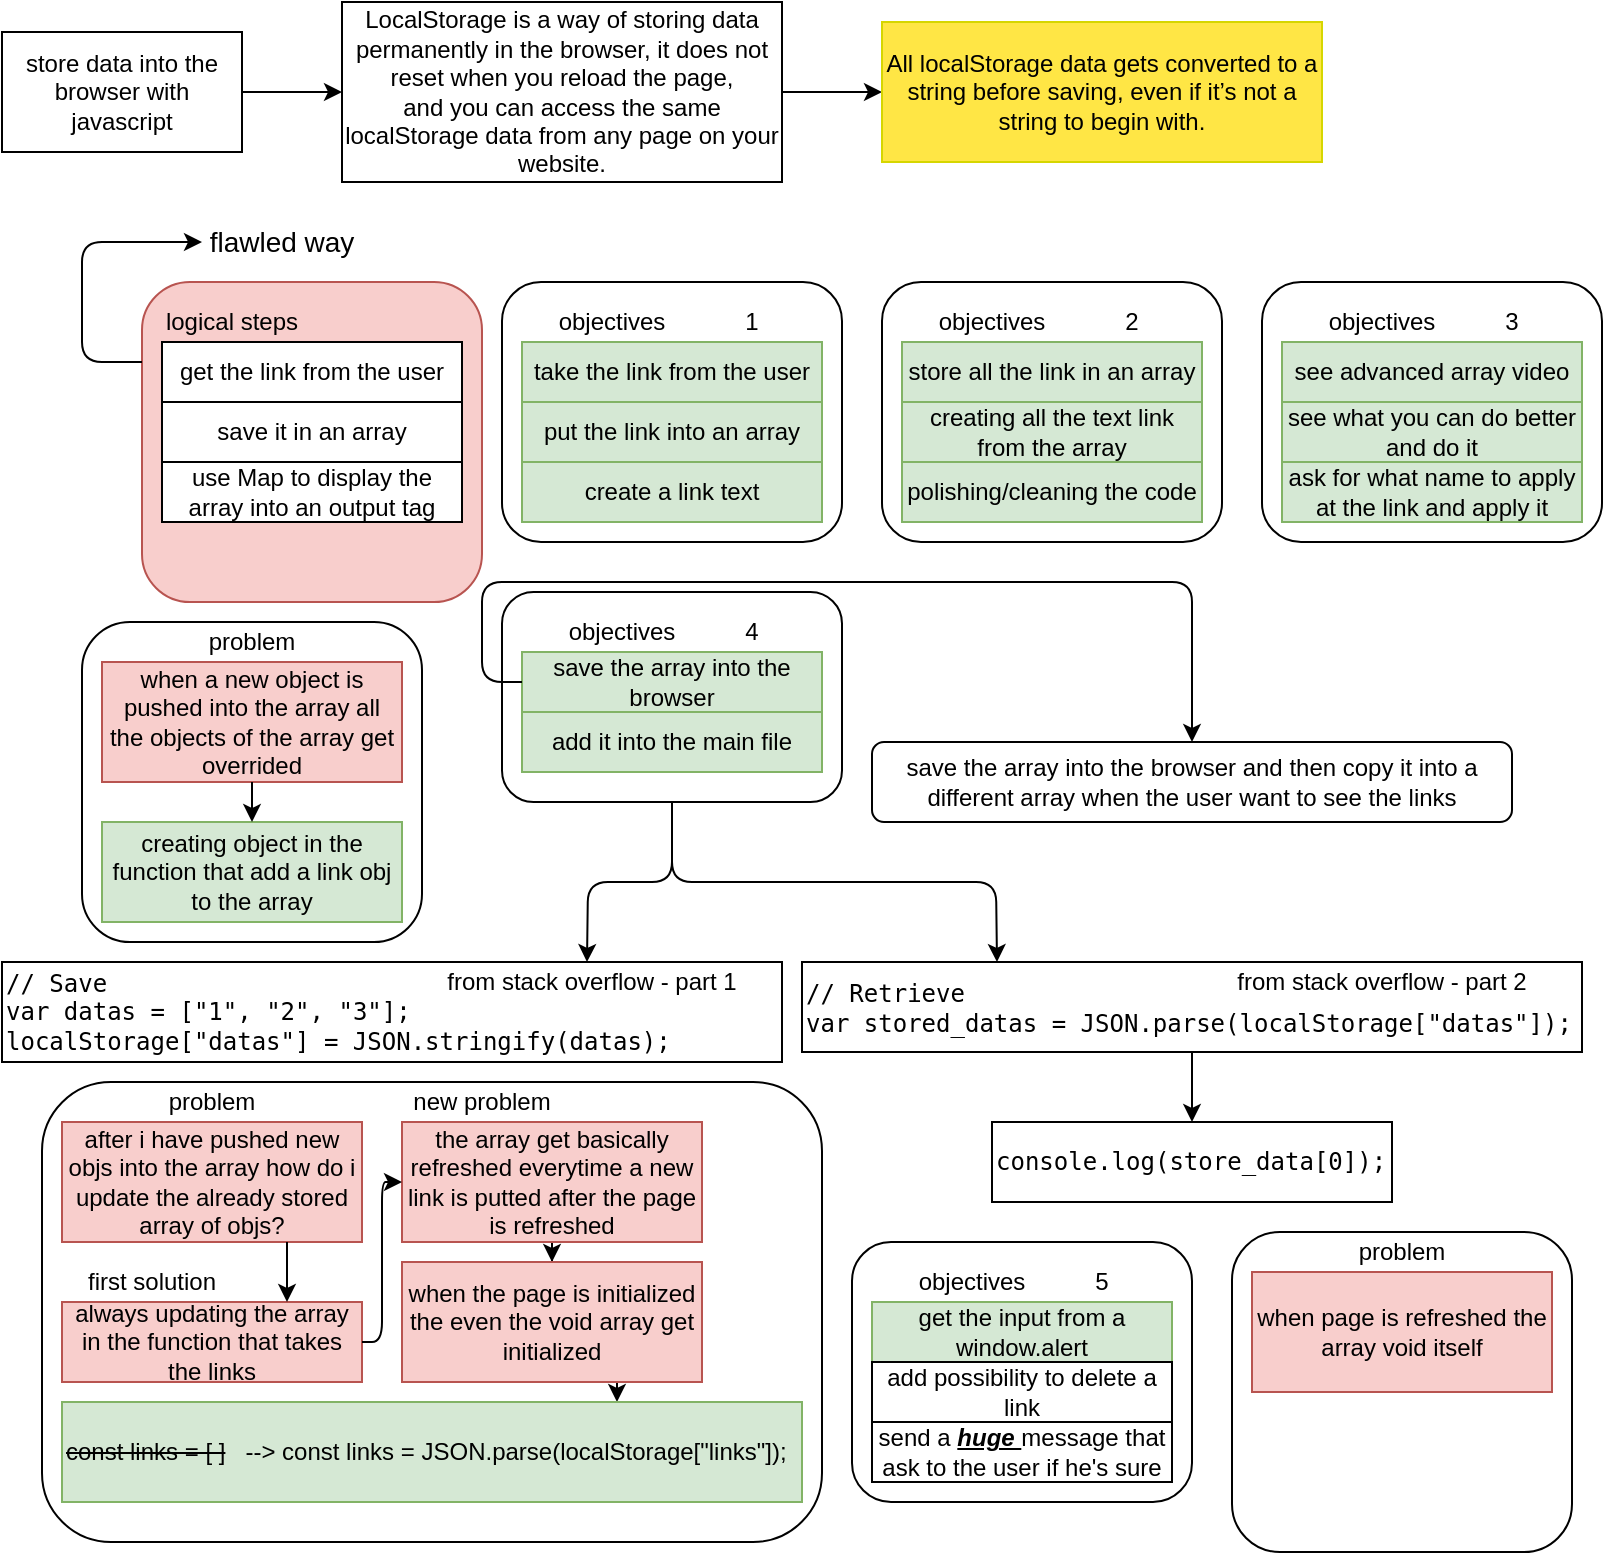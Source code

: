 <mxfile version="13.9.9" type="device"><diagram id="Hfgk1WEEnrDi6ZSaMRGe" name="Page-1"><mxGraphModel dx="852" dy="494" grid="1" gridSize="10" guides="1" tooltips="1" connect="1" arrows="1" fold="1" page="1" pageScale="1" pageWidth="850" pageHeight="1100" math="0" shadow="0"><root><mxCell id="0"/><mxCell id="1" parent="0"/><mxCell id="GBMQ1PkszF9zUP9tN09J-11" value="" style="rounded=1;whiteSpace=wrap;html=1;fillColor=#f8cecc;strokeColor=#b85450;" parent="1" vertex="1"><mxGeometry x="70" y="140" width="170" height="160" as="geometry"/></mxCell><mxCell id="GBMQ1PkszF9zUP9tN09J-4" value="" style="edgeStyle=orthogonalEdgeStyle;rounded=0;orthogonalLoop=1;jettySize=auto;html=1;" parent="1" source="2FCPJGKWVGoMW8T-wZyD-2" target="GBMQ1PkszF9zUP9tN09J-1" edge="1"><mxGeometry relative="1" as="geometry"/></mxCell><mxCell id="2FCPJGKWVGoMW8T-wZyD-2" value="store data into the browser with javascript" style="rounded=0;whiteSpace=wrap;html=1;" parent="1" vertex="1"><mxGeometry y="15" width="120" height="60" as="geometry"/></mxCell><mxCell id="GBMQ1PkszF9zUP9tN09J-3" value="" style="edgeStyle=orthogonalEdgeStyle;rounded=0;orthogonalLoop=1;jettySize=auto;html=1;" parent="1" source="GBMQ1PkszF9zUP9tN09J-1" target="GBMQ1PkszF9zUP9tN09J-2" edge="1"><mxGeometry relative="1" as="geometry"/></mxCell><mxCell id="GBMQ1PkszF9zUP9tN09J-1" value="LocalStorage is a way of storing data permanently in the browser,&amp;nbsp;it does not reset when you reload the page, &lt;br&gt;and you can access the same localStorage data from any page on your &lt;br&gt;website." style="rounded=0;whiteSpace=wrap;html=1;" parent="1" vertex="1"><mxGeometry x="170" width="220" height="90" as="geometry"/></mxCell><mxCell id="GBMQ1PkszF9zUP9tN09J-2" value="All localStorage data gets converted to a string before saving, even if it’s not a string to begin with." style="rounded=0;whiteSpace=wrap;html=1;strokeColor=#D6D600;fillColor=#FFE645;" parent="1" vertex="1"><mxGeometry x="440" y="10" width="220" height="70" as="geometry"/></mxCell><mxCell id="GBMQ1PkszF9zUP9tN09J-5" value="get the link from the user" style="rounded=0;whiteSpace=wrap;html=1;" parent="1" vertex="1"><mxGeometry x="80" y="170" width="150" height="30" as="geometry"/></mxCell><mxCell id="GBMQ1PkszF9zUP9tN09J-8" value="save it in an array" style="rounded=0;whiteSpace=wrap;html=1;" parent="1" vertex="1"><mxGeometry x="80" y="200" width="150" height="30" as="geometry"/></mxCell><mxCell id="GBMQ1PkszF9zUP9tN09J-9" value="use Map to display the array into an output tag" style="rounded=0;whiteSpace=wrap;html=1;" parent="1" vertex="1"><mxGeometry x="80" y="230" width="150" height="30" as="geometry"/></mxCell><mxCell id="GBMQ1PkszF9zUP9tN09J-13" value="logical steps" style="text;html=1;strokeColor=none;fillColor=none;align=center;verticalAlign=middle;whiteSpace=wrap;rounded=0;" parent="1" vertex="1"><mxGeometry x="80" y="150" width="70" height="20" as="geometry"/></mxCell><mxCell id="GBMQ1PkszF9zUP9tN09J-15" value="" style="rounded=1;whiteSpace=wrap;html=1;" parent="1" vertex="1"><mxGeometry x="250" y="140" width="170" height="130" as="geometry"/></mxCell><mxCell id="GBMQ1PkszF9zUP9tN09J-16" value="objectives" style="text;html=1;strokeColor=none;fillColor=none;align=center;verticalAlign=middle;whiteSpace=wrap;rounded=0;" parent="1" vertex="1"><mxGeometry x="270" y="150" width="70" height="20" as="geometry"/></mxCell><mxCell id="GBMQ1PkszF9zUP9tN09J-17" value="take the link from the user" style="rounded=0;whiteSpace=wrap;html=1;fillColor=#d5e8d4;strokeColor=#82b366;" parent="1" vertex="1"><mxGeometry x="260" y="170" width="150" height="30" as="geometry"/></mxCell><mxCell id="GBMQ1PkszF9zUP9tN09J-18" value="put the link into an array" style="rounded=0;whiteSpace=wrap;html=1;fillColor=#d5e8d4;strokeColor=#82b366;" parent="1" vertex="1"><mxGeometry x="260" y="200" width="150" height="30" as="geometry"/></mxCell><mxCell id="GBMQ1PkszF9zUP9tN09J-19" value="create a link text" style="rounded=0;whiteSpace=wrap;html=1;fillColor=#d5e8d4;strokeColor=#82b366;" parent="1" vertex="1"><mxGeometry x="260" y="230" width="150" height="30" as="geometry"/></mxCell><mxCell id="GBMQ1PkszF9zUP9tN09J-20" value="1" style="text;html=1;strokeColor=none;fillColor=none;align=center;verticalAlign=middle;whiteSpace=wrap;rounded=0;" parent="1" vertex="1"><mxGeometry x="340" y="150" width="70" height="20" as="geometry"/></mxCell><mxCell id="GBMQ1PkszF9zUP9tN09J-21" value="" style="rounded=1;whiteSpace=wrap;html=1;" parent="1" vertex="1"><mxGeometry x="440" y="140" width="170" height="130" as="geometry"/></mxCell><mxCell id="GBMQ1PkszF9zUP9tN09J-22" value="objectives" style="text;html=1;strokeColor=none;fillColor=none;align=center;verticalAlign=middle;whiteSpace=wrap;rounded=0;" parent="1" vertex="1"><mxGeometry x="460" y="150" width="70" height="20" as="geometry"/></mxCell><mxCell id="GBMQ1PkszF9zUP9tN09J-23" value="store all the link in an array" style="rounded=0;whiteSpace=wrap;html=1;fillColor=#d5e8d4;strokeColor=#82b366;" parent="1" vertex="1"><mxGeometry x="450" y="170" width="150" height="30" as="geometry"/></mxCell><mxCell id="GBMQ1PkszF9zUP9tN09J-26" value="2" style="text;html=1;strokeColor=none;fillColor=none;align=center;verticalAlign=middle;whiteSpace=wrap;rounded=0;" parent="1" vertex="1"><mxGeometry x="530" y="150" width="70" height="20" as="geometry"/></mxCell><mxCell id="GBMQ1PkszF9zUP9tN09J-27" value="creating all the text link from the array" style="rounded=0;whiteSpace=wrap;html=1;fillColor=#d5e8d4;strokeColor=#82b366;" parent="1" vertex="1"><mxGeometry x="450" y="200" width="150" height="30" as="geometry"/></mxCell><mxCell id="GBMQ1PkszF9zUP9tN09J-28" value="polishing/cleaning the code" style="rounded=0;whiteSpace=wrap;html=1;fillColor=#d5e8d4;strokeColor=#82b366;" parent="1" vertex="1"><mxGeometry x="450" y="230" width="150" height="30" as="geometry"/></mxCell><mxCell id="BN_ZeZnC-KdgyDwEVTTQ-1" value="" style="rounded=1;whiteSpace=wrap;html=1;" parent="1" vertex="1"><mxGeometry x="630" y="140" width="170" height="130" as="geometry"/></mxCell><mxCell id="BN_ZeZnC-KdgyDwEVTTQ-2" value="objectives" style="text;html=1;strokeColor=none;fillColor=none;align=center;verticalAlign=middle;whiteSpace=wrap;rounded=0;" parent="1" vertex="1"><mxGeometry x="650" y="150" width="80" height="20" as="geometry"/></mxCell><mxCell id="BN_ZeZnC-KdgyDwEVTTQ-3" value="see advanced array video" style="rounded=0;whiteSpace=wrap;html=1;fillColor=#d5e8d4;strokeColor=#82b366;" parent="1" vertex="1"><mxGeometry x="640" y="170" width="150" height="30" as="geometry"/></mxCell><mxCell id="BN_ZeZnC-KdgyDwEVTTQ-4" value="3" style="text;html=1;strokeColor=none;fillColor=none;align=center;verticalAlign=middle;whiteSpace=wrap;rounded=0;" parent="1" vertex="1"><mxGeometry x="720" y="150" width="70" height="20" as="geometry"/></mxCell><mxCell id="BN_ZeZnC-KdgyDwEVTTQ-7" value="see what you can do better and do it" style="rounded=0;whiteSpace=wrap;html=1;fillColor=#d5e8d4;strokeColor=#82b366;" parent="1" vertex="1"><mxGeometry x="640" y="200" width="150" height="30" as="geometry"/></mxCell><mxCell id="BN_ZeZnC-KdgyDwEVTTQ-8" value="ask for what name to apply at the link and apply it" style="rounded=0;whiteSpace=wrap;html=1;fillColor=#d5e8d4;strokeColor=#82b366;" parent="1" vertex="1"><mxGeometry x="640" y="230" width="150" height="30" as="geometry"/></mxCell><mxCell id="BN_ZeZnC-KdgyDwEVTTQ-9" value="" style="rounded=1;whiteSpace=wrap;html=1;" parent="1" vertex="1"><mxGeometry x="40" y="310" width="170" height="160" as="geometry"/></mxCell><mxCell id="BN_ZeZnC-KdgyDwEVTTQ-10" value="problem" style="text;html=1;strokeColor=none;fillColor=none;align=center;verticalAlign=middle;whiteSpace=wrap;rounded=0;" parent="1" vertex="1"><mxGeometry x="85" y="310" width="80" height="20" as="geometry"/></mxCell><mxCell id="BN_ZeZnC-KdgyDwEVTTQ-11" value="when a new object is pushed into the array all the objects of the array get overrided" style="rounded=0;whiteSpace=wrap;html=1;fillColor=#f8cecc;strokeColor=#b85450;" parent="1" vertex="1"><mxGeometry x="50" y="330" width="150" height="60" as="geometry"/></mxCell><mxCell id="JYaiE6aNv9Kemu2FSkPX-4" value="" style="rounded=1;whiteSpace=wrap;html=1;" parent="1" vertex="1"><mxGeometry x="250" y="295" width="170" height="105" as="geometry"/></mxCell><mxCell id="JYaiE6aNv9Kemu2FSkPX-5" value="objectives" style="text;html=1;strokeColor=none;fillColor=none;align=center;verticalAlign=middle;whiteSpace=wrap;rounded=0;" parent="1" vertex="1"><mxGeometry x="270" y="305" width="80" height="20" as="geometry"/></mxCell><mxCell id="JYaiE6aNv9Kemu2FSkPX-6" value="save the array into the browser" style="rounded=0;whiteSpace=wrap;html=1;fillColor=#d5e8d4;strokeColor=#82b366;" parent="1" vertex="1"><mxGeometry x="260" y="325" width="150" height="30" as="geometry"/></mxCell><mxCell id="JYaiE6aNv9Kemu2FSkPX-7" value="4" style="text;html=1;strokeColor=none;fillColor=none;align=center;verticalAlign=middle;whiteSpace=wrap;rounded=0;" parent="1" vertex="1"><mxGeometry x="340" y="305" width="70" height="20" as="geometry"/></mxCell><mxCell id="JYaiE6aNv9Kemu2FSkPX-10" value="" style="endArrow=classic;html=1;exitX=0;exitY=0.25;exitDx=0;exitDy=0;entryX=0;entryY=0.5;entryDx=0;entryDy=0;" parent="1" source="GBMQ1PkszF9zUP9tN09J-11" target="JYaiE6aNv9Kemu2FSkPX-11" edge="1"><mxGeometry width="50" height="50" relative="1" as="geometry"><mxPoint x="330" y="300" as="sourcePoint"/><mxPoint x="40" y="100" as="targetPoint"/><Array as="points"><mxPoint x="40" y="180"/><mxPoint x="40" y="120"/></Array></mxGeometry></mxCell><mxCell id="JYaiE6aNv9Kemu2FSkPX-11" value="&lt;font style=&quot;font-size: 14px&quot;&gt;flawled way&lt;/font&gt;" style="text;html=1;strokeColor=none;fillColor=none;align=center;verticalAlign=middle;whiteSpace=wrap;rounded=0;" parent="1" vertex="1"><mxGeometry x="100" y="110" width="80" height="20" as="geometry"/></mxCell><mxCell id="JYaiE6aNv9Kemu2FSkPX-13" value="add it into the main file" style="rounded=0;whiteSpace=wrap;html=1;fillColor=#d5e8d4;strokeColor=#82b366;" parent="1" vertex="1"><mxGeometry x="260" y="355" width="150" height="30" as="geometry"/></mxCell><mxCell id="nygyEhEQsS_6XZez7U6c-1" value="" style="endArrow=classic;html=1;exitX=0.5;exitY=1;exitDx=0;exitDy=0;entryX=0.75;entryY=0;entryDx=0;entryDy=0;" edge="1" parent="1" source="JYaiE6aNv9Kemu2FSkPX-4" target="nygyEhEQsS_6XZez7U6c-2"><mxGeometry width="50" height="50" relative="1" as="geometry"><mxPoint x="400" y="480" as="sourcePoint"/><mxPoint x="335" y="450" as="targetPoint"/><Array as="points"><mxPoint x="335" y="440"/><mxPoint x="293" y="440"/></Array></mxGeometry></mxCell><mxCell id="nygyEhEQsS_6XZez7U6c-2" value="&lt;pre class=&quot;default s-code-block hljs javascript&quot;&gt;&lt;code&gt;&lt;span class=&quot;hljs-comment&quot;&gt;// Save&lt;/span&gt;&lt;br&gt;&lt;span class=&quot;hljs-keyword&quot;&gt;var&lt;/span&gt; datas = [&lt;span class=&quot;hljs-string&quot;&gt;&quot;1&quot;&lt;/span&gt;, &lt;span class=&quot;hljs-string&quot;&gt;&quot;2&quot;&lt;/span&gt;, &lt;span class=&quot;hljs-string&quot;&gt;&quot;3&quot;&lt;/span&gt;];&lt;br&gt;&lt;span class=&quot;hljs-built_in&quot;&gt;localStorage&lt;/span&gt;[&lt;span class=&quot;hljs-string&quot;&gt;&quot;datas&quot;&lt;/span&gt;] = &lt;span class=&quot;hljs-built_in&quot;&gt;JSON&lt;/span&gt;.stringify(datas);&lt;br&gt;&lt;/code&gt;&lt;/pre&gt;" style="rounded=0;whiteSpace=wrap;html=1;align=left;" vertex="1" parent="1"><mxGeometry y="480" width="390" height="50" as="geometry"/></mxCell><mxCell id="nygyEhEQsS_6XZez7U6c-3" value="&lt;pre class=&quot;default s-code-block hljs javascript&quot;&gt;&lt;code&gt;&lt;pre class=&quot;default s-code-block hljs javascript&quot;&gt;&lt;code&gt;&lt;span class=&quot;hljs-comment&quot;&gt;// Retrieve&lt;/span&gt;&lt;br&gt;&lt;span class=&quot;hljs-keyword&quot;&gt;var&lt;/span&gt; stored_datas = &lt;span class=&quot;hljs-built_in&quot;&gt;JSON&lt;/span&gt;.parse(&lt;span class=&quot;hljs-built_in&quot;&gt;localStorage&lt;/span&gt;[&lt;span class=&quot;hljs-string&quot;&gt;&quot;datas&quot;&lt;/span&gt;]);&lt;/code&gt;&lt;/pre&gt;&lt;/code&gt;&lt;/pre&gt;" style="rounded=0;whiteSpace=wrap;html=1;align=left;" vertex="1" parent="1"><mxGeometry x="400" y="480" width="390" height="45" as="geometry"/></mxCell><mxCell id="nygyEhEQsS_6XZez7U6c-4" value="from stack overflow - part 1" style="text;html=1;strokeColor=none;fillColor=none;align=center;verticalAlign=middle;whiteSpace=wrap;rounded=0;" vertex="1" parent="1"><mxGeometry x="200" y="480" width="190" height="20" as="geometry"/></mxCell><mxCell id="nygyEhEQsS_6XZez7U6c-5" value="from stack overflow - part 2" style="text;html=1;strokeColor=none;fillColor=none;align=center;verticalAlign=middle;whiteSpace=wrap;rounded=0;" vertex="1" parent="1"><mxGeometry x="595" y="480" width="190" height="20" as="geometry"/></mxCell><mxCell id="nygyEhEQsS_6XZez7U6c-6" value="" style="endArrow=classic;html=1;exitX=0.5;exitY=1;exitDx=0;exitDy=0;entryX=0.25;entryY=0;entryDx=0;entryDy=0;" edge="1" parent="1" source="JYaiE6aNv9Kemu2FSkPX-4" target="nygyEhEQsS_6XZez7U6c-3"><mxGeometry width="50" height="50" relative="1" as="geometry"><mxPoint x="390" y="510" as="sourcePoint"/><mxPoint x="440" y="460" as="targetPoint"/><Array as="points"><mxPoint x="335" y="440"/><mxPoint x="497" y="440"/></Array></mxGeometry></mxCell><mxCell id="nygyEhEQsS_6XZez7U6c-7" value="&lt;pre class=&quot;default s-code-block hljs javascript&quot;&gt;&lt;code&gt;&lt;pre class=&quot;default s-code-block hljs javascript&quot;&gt;&lt;code&gt;console.log(store_data[0]);&lt;/code&gt;&lt;/pre&gt;&lt;/code&gt;&lt;/pre&gt;" style="rounded=0;whiteSpace=wrap;html=1;align=left;" vertex="1" parent="1"><mxGeometry x="495" y="560" width="200" height="40" as="geometry"/></mxCell><mxCell id="nygyEhEQsS_6XZez7U6c-8" value="" style="endArrow=classic;html=1;exitX=0.5;exitY=1;exitDx=0;exitDy=0;entryX=0.5;entryY=0;entryDx=0;entryDy=0;" edge="1" parent="1" source="nygyEhEQsS_6XZez7U6c-3" target="nygyEhEQsS_6XZez7U6c-7"><mxGeometry width="50" height="50" relative="1" as="geometry"><mxPoint x="390" y="510" as="sourcePoint"/><mxPoint x="440" y="460" as="targetPoint"/></mxGeometry></mxCell><mxCell id="nygyEhEQsS_6XZez7U6c-10" value="save the array into the browser and then copy it into a different array when the user want to see the links" style="rounded=1;whiteSpace=wrap;html=1;" vertex="1" parent="1"><mxGeometry x="435" y="370" width="320" height="40" as="geometry"/></mxCell><mxCell id="nygyEhEQsS_6XZez7U6c-11" style="edgeStyle=orthogonalEdgeStyle;rounded=1;orthogonalLoop=1;jettySize=auto;html=1;entryX=0.5;entryY=0;entryDx=0;entryDy=0;exitX=0;exitY=0.5;exitDx=0;exitDy=0;" edge="1" parent="1" source="JYaiE6aNv9Kemu2FSkPX-6" target="nygyEhEQsS_6XZez7U6c-10"><mxGeometry relative="1" as="geometry"><Array as="points"><mxPoint x="240" y="340"/><mxPoint x="240" y="290"/><mxPoint x="595" y="290"/></Array></mxGeometry></mxCell><mxCell id="nygyEhEQsS_6XZez7U6c-13" value="" style="rounded=1;whiteSpace=wrap;html=1;" vertex="1" parent="1"><mxGeometry x="20" y="540" width="390" height="230" as="geometry"/></mxCell><mxCell id="nygyEhEQsS_6XZez7U6c-14" value="problem" style="text;html=1;strokeColor=none;fillColor=none;align=center;verticalAlign=middle;whiteSpace=wrap;rounded=0;" vertex="1" parent="1"><mxGeometry x="65" y="540" width="80" height="20" as="geometry"/></mxCell><mxCell id="nygyEhEQsS_6XZez7U6c-15" value="after i have pushed new objs into the array how do i update the already stored array of objs?" style="rounded=0;whiteSpace=wrap;html=1;fillColor=#f8cecc;strokeColor=#b85450;" vertex="1" parent="1"><mxGeometry x="30" y="560" width="150" height="60" as="geometry"/></mxCell><mxCell id="JYaiE6aNv9Kemu2FSkPX-1" value="always updating the array in the function that takes the links" style="rounded=0;whiteSpace=wrap;html=1;fillColor=#f8cecc;strokeColor=#b85450;" parent="1" vertex="1"><mxGeometry x="30" y="650" width="150" height="40" as="geometry"/></mxCell><mxCell id="JYaiE6aNv9Kemu2FSkPX-2" value="" style="endArrow=classic;html=1;exitX=0.75;exitY=1;exitDx=0;exitDy=0;entryX=0.75;entryY=0;entryDx=0;entryDy=0;" parent="1" source="nygyEhEQsS_6XZez7U6c-15" target="JYaiE6aNv9Kemu2FSkPX-1" edge="1"><mxGeometry width="50" height="50" relative="1" as="geometry"><mxPoint x="147.5" y="620" as="sourcePoint"/><mxPoint x="385" y="560" as="targetPoint"/></mxGeometry></mxCell><mxCell id="JYaiE6aNv9Kemu2FSkPX-3" value="first solution" style="text;html=1;strokeColor=none;fillColor=none;align=center;verticalAlign=middle;whiteSpace=wrap;rounded=0;" parent="1" vertex="1"><mxGeometry x="35" y="630" width="80" height="20" as="geometry"/></mxCell><mxCell id="nygyEhEQsS_6XZez7U6c-24" value="" style="edgeStyle=orthogonalEdgeStyle;rounded=1;orthogonalLoop=1;jettySize=auto;html=1;" edge="1" parent="1" source="nygyEhEQsS_6XZez7U6c-20" target="nygyEhEQsS_6XZez7U6c-23"><mxGeometry relative="1" as="geometry"/></mxCell><mxCell id="nygyEhEQsS_6XZez7U6c-20" value="the array get basically refreshed everytime a new link is putted after the page is refreshed" style="rounded=0;whiteSpace=wrap;html=1;fillColor=#f8cecc;strokeColor=#b85450;" vertex="1" parent="1"><mxGeometry x="200" y="560" width="150" height="60" as="geometry"/></mxCell><mxCell id="nygyEhEQsS_6XZez7U6c-21" value="" style="endArrow=classic;html=1;exitX=1;exitY=0.5;exitDx=0;exitDy=0;entryX=0;entryY=0.5;entryDx=0;entryDy=0;" edge="1" parent="1" source="JYaiE6aNv9Kemu2FSkPX-1" target="nygyEhEQsS_6XZez7U6c-20"><mxGeometry width="50" height="50" relative="1" as="geometry"><mxPoint x="380" y="630" as="sourcePoint"/><mxPoint x="430" y="580" as="targetPoint"/><Array as="points"><mxPoint x="190" y="670"/><mxPoint x="190" y="590"/></Array></mxGeometry></mxCell><mxCell id="nygyEhEQsS_6XZez7U6c-22" value="new problem" style="text;html=1;strokeColor=none;fillColor=none;align=center;verticalAlign=middle;whiteSpace=wrap;rounded=0;" vertex="1" parent="1"><mxGeometry x="200" y="540" width="80" height="20" as="geometry"/></mxCell><mxCell id="nygyEhEQsS_6XZez7U6c-27" style="edgeStyle=orthogonalEdgeStyle;rounded=1;orthogonalLoop=1;jettySize=auto;html=1;entryX=0.75;entryY=0;entryDx=0;entryDy=0;" edge="1" parent="1" source="nygyEhEQsS_6XZez7U6c-23" target="nygyEhEQsS_6XZez7U6c-25"><mxGeometry relative="1" as="geometry"><Array as="points"><mxPoint x="290" y="690"/><mxPoint x="290" y="690"/></Array></mxGeometry></mxCell><mxCell id="nygyEhEQsS_6XZez7U6c-23" value="when the page is initialized the even the void array get initialized" style="rounded=0;whiteSpace=wrap;html=1;fillColor=#f8cecc;strokeColor=#b85450;" vertex="1" parent="1"><mxGeometry x="200" y="630" width="150" height="60" as="geometry"/></mxCell><mxCell id="nygyEhEQsS_6XZez7U6c-25" value="&lt;strike&gt;const links = [ ]&lt;/strike&gt;&amp;nbsp; &amp;nbsp;--&amp;gt; const links = JSON.parse(localStorage[&quot;links&quot;]);" style="rounded=0;whiteSpace=wrap;html=1;align=left;fillColor=#d5e8d4;strokeColor=#82b366;" vertex="1" parent="1"><mxGeometry x="30" y="700" width="370" height="50" as="geometry"/></mxCell><mxCell id="nygyEhEQsS_6XZez7U6c-29" value="" style="rounded=1;whiteSpace=wrap;html=1;" vertex="1" parent="1"><mxGeometry x="425" y="620" width="170" height="130" as="geometry"/></mxCell><mxCell id="nygyEhEQsS_6XZez7U6c-30" value="objectives" style="text;html=1;strokeColor=none;fillColor=none;align=center;verticalAlign=middle;whiteSpace=wrap;rounded=0;" vertex="1" parent="1"><mxGeometry x="445" y="630" width="80" height="20" as="geometry"/></mxCell><mxCell id="nygyEhEQsS_6XZez7U6c-31" value="get the input from a window.alert" style="rounded=0;whiteSpace=wrap;html=1;fillColor=#d5e8d4;strokeColor=#82b366;" vertex="1" parent="1"><mxGeometry x="435" y="650" width="150" height="30" as="geometry"/></mxCell><mxCell id="nygyEhEQsS_6XZez7U6c-32" value="5" style="text;html=1;strokeColor=none;fillColor=none;align=center;verticalAlign=middle;whiteSpace=wrap;rounded=0;" vertex="1" parent="1"><mxGeometry x="515" y="630" width="70" height="20" as="geometry"/></mxCell><mxCell id="nygyEhEQsS_6XZez7U6c-35" value="add possibility to delete a link" style="rounded=0;whiteSpace=wrap;html=1;" vertex="1" parent="1"><mxGeometry x="435" y="680" width="150" height="30" as="geometry"/></mxCell><mxCell id="nygyEhEQsS_6XZez7U6c-36" value="send a &lt;b&gt;&lt;u&gt;&lt;i&gt;huge &lt;/i&gt;&lt;/u&gt;&lt;/b&gt;message that ask to the user if he's sure" style="rounded=0;whiteSpace=wrap;html=1;" vertex="1" parent="1"><mxGeometry x="435" y="710" width="150" height="30" as="geometry"/></mxCell><mxCell id="nygyEhEQsS_6XZez7U6c-37" value="creating object in the function that add a link obj to the array" style="rounded=0;whiteSpace=wrap;html=1;fillColor=#d5e8d4;strokeColor=#82b366;" vertex="1" parent="1"><mxGeometry x="50" y="410" width="150" height="50" as="geometry"/></mxCell><mxCell id="nygyEhEQsS_6XZez7U6c-38" value="" style="endArrow=classic;html=1;exitX=0.5;exitY=1;exitDx=0;exitDy=0;entryX=0.5;entryY=0;entryDx=0;entryDy=0;" edge="1" parent="1" source="BN_ZeZnC-KdgyDwEVTTQ-11" target="nygyEhEQsS_6XZez7U6c-37"><mxGeometry width="50" height="50" relative="1" as="geometry"><mxPoint x="420" y="460" as="sourcePoint"/><mxPoint x="470" y="410" as="targetPoint"/></mxGeometry></mxCell><mxCell id="nygyEhEQsS_6XZez7U6c-39" value="" style="rounded=1;whiteSpace=wrap;html=1;" vertex="1" parent="1"><mxGeometry x="615" y="615" width="170" height="160" as="geometry"/></mxCell><mxCell id="nygyEhEQsS_6XZez7U6c-40" value="problem" style="text;html=1;strokeColor=none;fillColor=none;align=center;verticalAlign=middle;whiteSpace=wrap;rounded=0;" vertex="1" parent="1"><mxGeometry x="660" y="615" width="80" height="20" as="geometry"/></mxCell><mxCell id="nygyEhEQsS_6XZez7U6c-41" value="when page is refreshed the array void itself" style="rounded=0;whiteSpace=wrap;html=1;fillColor=#f8cecc;strokeColor=#b85450;" vertex="1" parent="1"><mxGeometry x="625" y="635" width="150" height="60" as="geometry"/></mxCell></root></mxGraphModel></diagram></mxfile>